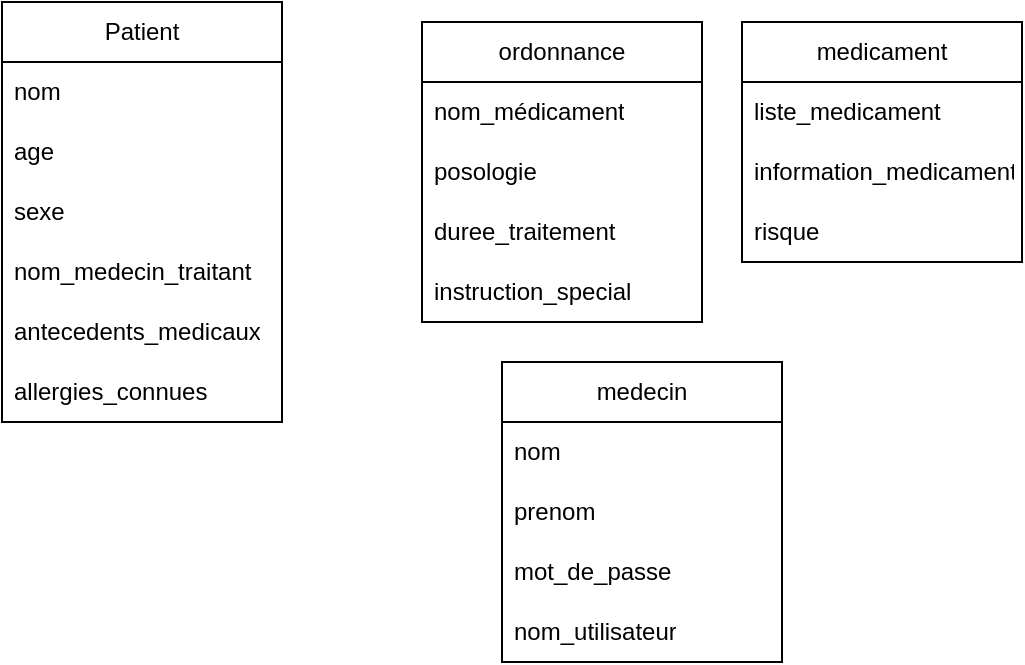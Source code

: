 <mxfile version="24.7.10">
  <diagram name="Page-1" id="7xsuxiPV0GV6wQzICZsB">
    <mxGraphModel dx="1316" dy="505" grid="1" gridSize="10" guides="1" tooltips="1" connect="1" arrows="1" fold="1" page="1" pageScale="1" pageWidth="827" pageHeight="1169" math="0" shadow="0">
      <root>
        <mxCell id="0" />
        <mxCell id="1" parent="0" />
        <mxCell id="rn4qu6p18UHlJalEgJ1j-1" value="Patient" style="swimlane;fontStyle=0;childLayout=stackLayout;horizontal=1;startSize=30;horizontalStack=0;resizeParent=1;resizeParentMax=0;resizeLast=0;collapsible=1;marginBottom=0;whiteSpace=wrap;html=1;" vertex="1" parent="1">
          <mxGeometry x="110" y="20" width="140" height="210" as="geometry" />
        </mxCell>
        <mxCell id="rn4qu6p18UHlJalEgJ1j-2" value="nom" style="text;strokeColor=none;fillColor=none;align=left;verticalAlign=middle;spacingLeft=4;spacingRight=4;overflow=hidden;points=[[0,0.5],[1,0.5]];portConstraint=eastwest;rotatable=0;whiteSpace=wrap;html=1;" vertex="1" parent="rn4qu6p18UHlJalEgJ1j-1">
          <mxGeometry y="30" width="140" height="30" as="geometry" />
        </mxCell>
        <mxCell id="rn4qu6p18UHlJalEgJ1j-3" value="age" style="text;strokeColor=none;fillColor=none;align=left;verticalAlign=middle;spacingLeft=4;spacingRight=4;overflow=hidden;points=[[0,0.5],[1,0.5]];portConstraint=eastwest;rotatable=0;whiteSpace=wrap;html=1;" vertex="1" parent="rn4qu6p18UHlJalEgJ1j-1">
          <mxGeometry y="60" width="140" height="30" as="geometry" />
        </mxCell>
        <mxCell id="rn4qu6p18UHlJalEgJ1j-4" value="sexe" style="text;strokeColor=none;fillColor=none;align=left;verticalAlign=middle;spacingLeft=4;spacingRight=4;overflow=hidden;points=[[0,0.5],[1,0.5]];portConstraint=eastwest;rotatable=0;whiteSpace=wrap;html=1;" vertex="1" parent="rn4qu6p18UHlJalEgJ1j-1">
          <mxGeometry y="90" width="140" height="30" as="geometry" />
        </mxCell>
        <mxCell id="rn4qu6p18UHlJalEgJ1j-16" value="nom_medecin_traitant" style="text;strokeColor=none;fillColor=none;align=left;verticalAlign=middle;spacingLeft=4;spacingRight=4;overflow=hidden;points=[[0,0.5],[1,0.5]];portConstraint=eastwest;rotatable=0;whiteSpace=wrap;html=1;" vertex="1" parent="rn4qu6p18UHlJalEgJ1j-1">
          <mxGeometry y="120" width="140" height="30" as="geometry" />
        </mxCell>
        <mxCell id="rn4qu6p18UHlJalEgJ1j-13" value="antecedents_medicaux" style="text;strokeColor=none;fillColor=none;align=left;verticalAlign=middle;spacingLeft=4;spacingRight=4;overflow=hidden;points=[[0,0.5],[1,0.5]];portConstraint=eastwest;rotatable=0;whiteSpace=wrap;html=1;" vertex="1" parent="rn4qu6p18UHlJalEgJ1j-1">
          <mxGeometry y="150" width="140" height="30" as="geometry" />
        </mxCell>
        <mxCell id="rn4qu6p18UHlJalEgJ1j-14" value="allergies_connues&amp;nbsp;" style="text;strokeColor=none;fillColor=none;align=left;verticalAlign=middle;spacingLeft=4;spacingRight=4;overflow=hidden;points=[[0,0.5],[1,0.5]];portConstraint=eastwest;rotatable=0;whiteSpace=wrap;html=1;" vertex="1" parent="rn4qu6p18UHlJalEgJ1j-1">
          <mxGeometry y="180" width="140" height="30" as="geometry" />
        </mxCell>
        <mxCell id="rn4qu6p18UHlJalEgJ1j-5" value="ordonnance" style="swimlane;fontStyle=0;childLayout=stackLayout;horizontal=1;startSize=30;horizontalStack=0;resizeParent=1;resizeParentMax=0;resizeLast=0;collapsible=1;marginBottom=0;whiteSpace=wrap;html=1;" vertex="1" parent="1">
          <mxGeometry x="320" y="30" width="140" height="150" as="geometry" />
        </mxCell>
        <mxCell id="rn4qu6p18UHlJalEgJ1j-6" value="nom_médicament" style="text;strokeColor=none;fillColor=none;align=left;verticalAlign=middle;spacingLeft=4;spacingRight=4;overflow=hidden;points=[[0,0.5],[1,0.5]];portConstraint=eastwest;rotatable=0;whiteSpace=wrap;html=1;" vertex="1" parent="rn4qu6p18UHlJalEgJ1j-5">
          <mxGeometry y="30" width="140" height="30" as="geometry" />
        </mxCell>
        <mxCell id="rn4qu6p18UHlJalEgJ1j-7" value="posologie" style="text;strokeColor=none;fillColor=none;align=left;verticalAlign=middle;spacingLeft=4;spacingRight=4;overflow=hidden;points=[[0,0.5],[1,0.5]];portConstraint=eastwest;rotatable=0;whiteSpace=wrap;html=1;" vertex="1" parent="rn4qu6p18UHlJalEgJ1j-5">
          <mxGeometry y="60" width="140" height="30" as="geometry" />
        </mxCell>
        <mxCell id="rn4qu6p18UHlJalEgJ1j-8" value="duree_traitement" style="text;strokeColor=none;fillColor=none;align=left;verticalAlign=middle;spacingLeft=4;spacingRight=4;overflow=hidden;points=[[0,0.5],[1,0.5]];portConstraint=eastwest;rotatable=0;whiteSpace=wrap;html=1;" vertex="1" parent="rn4qu6p18UHlJalEgJ1j-5">
          <mxGeometry y="90" width="140" height="30" as="geometry" />
        </mxCell>
        <mxCell id="rn4qu6p18UHlJalEgJ1j-15" value="instruction_special" style="text;strokeColor=none;fillColor=none;align=left;verticalAlign=middle;spacingLeft=4;spacingRight=4;overflow=hidden;points=[[0,0.5],[1,0.5]];portConstraint=eastwest;rotatable=0;whiteSpace=wrap;html=1;" vertex="1" parent="rn4qu6p18UHlJalEgJ1j-5">
          <mxGeometry y="120" width="140" height="30" as="geometry" />
        </mxCell>
        <mxCell id="rn4qu6p18UHlJalEgJ1j-9" value="medicament" style="swimlane;fontStyle=0;childLayout=stackLayout;horizontal=1;startSize=30;horizontalStack=0;resizeParent=1;resizeParentMax=0;resizeLast=0;collapsible=1;marginBottom=0;whiteSpace=wrap;html=1;" vertex="1" parent="1">
          <mxGeometry x="480" y="30" width="140" height="120" as="geometry" />
        </mxCell>
        <mxCell id="rn4qu6p18UHlJalEgJ1j-10" value="liste_medicament&amp;nbsp;" style="text;strokeColor=none;fillColor=none;align=left;verticalAlign=middle;spacingLeft=4;spacingRight=4;overflow=hidden;points=[[0,0.5],[1,0.5]];portConstraint=eastwest;rotatable=0;whiteSpace=wrap;html=1;" vertex="1" parent="rn4qu6p18UHlJalEgJ1j-9">
          <mxGeometry y="30" width="140" height="30" as="geometry" />
        </mxCell>
        <mxCell id="rn4qu6p18UHlJalEgJ1j-11" value="information_medicament" style="text;strokeColor=none;fillColor=none;align=left;verticalAlign=middle;spacingLeft=4;spacingRight=4;overflow=hidden;points=[[0,0.5],[1,0.5]];portConstraint=eastwest;rotatable=0;whiteSpace=wrap;html=1;" vertex="1" parent="rn4qu6p18UHlJalEgJ1j-9">
          <mxGeometry y="60" width="140" height="30" as="geometry" />
        </mxCell>
        <mxCell id="rn4qu6p18UHlJalEgJ1j-12" value="risque" style="text;strokeColor=none;fillColor=none;align=left;verticalAlign=middle;spacingLeft=4;spacingRight=4;overflow=hidden;points=[[0,0.5],[1,0.5]];portConstraint=eastwest;rotatable=0;whiteSpace=wrap;html=1;" vertex="1" parent="rn4qu6p18UHlJalEgJ1j-9">
          <mxGeometry y="90" width="140" height="30" as="geometry" />
        </mxCell>
        <mxCell id="rn4qu6p18UHlJalEgJ1j-17" value="medecin" style="swimlane;fontStyle=0;childLayout=stackLayout;horizontal=1;startSize=30;horizontalStack=0;resizeParent=1;resizeParentMax=0;resizeLast=0;collapsible=1;marginBottom=0;whiteSpace=wrap;html=1;" vertex="1" parent="1">
          <mxGeometry x="360" y="200" width="140" height="150" as="geometry" />
        </mxCell>
        <mxCell id="rn4qu6p18UHlJalEgJ1j-18" value="nom" style="text;strokeColor=none;fillColor=none;align=left;verticalAlign=middle;spacingLeft=4;spacingRight=4;overflow=hidden;points=[[0,0.5],[1,0.5]];portConstraint=eastwest;rotatable=0;whiteSpace=wrap;html=1;" vertex="1" parent="rn4qu6p18UHlJalEgJ1j-17">
          <mxGeometry y="30" width="140" height="30" as="geometry" />
        </mxCell>
        <mxCell id="rn4qu6p18UHlJalEgJ1j-19" value="prenom" style="text;strokeColor=none;fillColor=none;align=left;verticalAlign=middle;spacingLeft=4;spacingRight=4;overflow=hidden;points=[[0,0.5],[1,0.5]];portConstraint=eastwest;rotatable=0;whiteSpace=wrap;html=1;" vertex="1" parent="rn4qu6p18UHlJalEgJ1j-17">
          <mxGeometry y="60" width="140" height="30" as="geometry" />
        </mxCell>
        <mxCell id="rn4qu6p18UHlJalEgJ1j-20" value="mot_de_passe" style="text;strokeColor=none;fillColor=none;align=left;verticalAlign=middle;spacingLeft=4;spacingRight=4;overflow=hidden;points=[[0,0.5],[1,0.5]];portConstraint=eastwest;rotatable=0;whiteSpace=wrap;html=1;" vertex="1" parent="rn4qu6p18UHlJalEgJ1j-17">
          <mxGeometry y="90" width="140" height="30" as="geometry" />
        </mxCell>
        <mxCell id="rn4qu6p18UHlJalEgJ1j-21" value="nom_utilisateur" style="text;strokeColor=none;fillColor=none;align=left;verticalAlign=middle;spacingLeft=4;spacingRight=4;overflow=hidden;points=[[0,0.5],[1,0.5]];portConstraint=eastwest;rotatable=0;whiteSpace=wrap;html=1;" vertex="1" parent="rn4qu6p18UHlJalEgJ1j-17">
          <mxGeometry y="120" width="140" height="30" as="geometry" />
        </mxCell>
      </root>
    </mxGraphModel>
  </diagram>
</mxfile>
